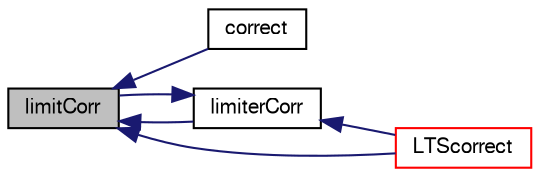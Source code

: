 digraph "limitCorr"
{
  bgcolor="transparent";
  edge [fontname="FreeSans",fontsize="10",labelfontname="FreeSans",labelfontsize="10"];
  node [fontname="FreeSans",fontsize="10",shape=record];
  rankdir="LR";
  Node2236 [label="limitCorr",height=0.2,width=0.4,color="black", fillcolor="grey75", style="filled", fontcolor="black"];
  Node2236 -> Node2237 [dir="back",color="midnightblue",fontsize="10",style="solid",fontname="FreeSans"];
  Node2237 [label="correct",height=0.2,width=0.4,color="black",URL="$a21136.html#ac7b999a799e287ef0c06fcfc32422bc2"];
  Node2236 -> Node2238 [dir="back",color="midnightblue",fontsize="10",style="solid",fontname="FreeSans"];
  Node2238 [label="limiterCorr",height=0.2,width=0.4,color="black",URL="$a21136.html#a38e5d08438513810310daf8913dc4917"];
  Node2238 -> Node2236 [dir="back",color="midnightblue",fontsize="10",style="solid",fontname="FreeSans"];
  Node2238 -> Node2239 [dir="back",color="midnightblue",fontsize="10",style="solid",fontname="FreeSans"];
  Node2239 [label="LTScorrect",height=0.2,width=0.4,color="red",URL="$a21136.html#abac1678d5bd46c2d98f675468ac34f1a"];
  Node2236 -> Node2239 [dir="back",color="midnightblue",fontsize="10",style="solid",fontname="FreeSans"];
}
